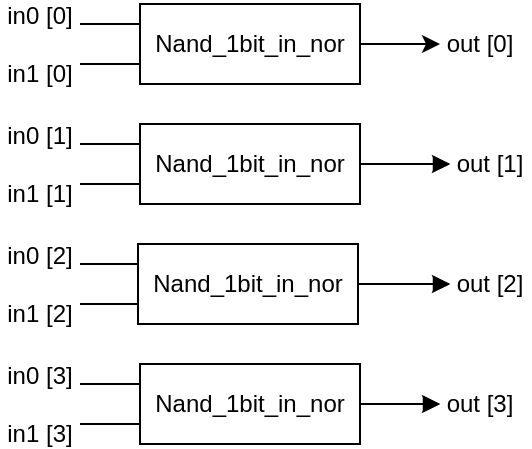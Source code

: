 <mxfile version="13.7.8" type="device"><diagram id="0zeqszHHsWYMUu-5XTvy" name="Page-1"><mxGraphModel dx="541" dy="323" grid="1" gridSize="10" guides="1" tooltips="1" connect="1" arrows="1" fold="1" page="1" pageScale="1" pageWidth="827" pageHeight="1169" math="0" shadow="0"><root><mxCell id="0"/><mxCell id="1" parent="0"/><mxCell id="NPaxLJts37z2vfKGwGLF-6" style="edgeStyle=orthogonalEdgeStyle;rounded=0;orthogonalLoop=1;jettySize=auto;html=1;entryX=0;entryY=0.25;entryDx=0;entryDy=0;entryPerimeter=0;endArrow=none;endFill=0;" parent="1" edge="1"><mxGeometry relative="1" as="geometry"><mxPoint x="330" y="310" as="sourcePoint"/><mxPoint x="360" y="310" as="targetPoint"/></mxGeometry></mxCell><mxCell id="NPaxLJts37z2vfKGwGLF-7" style="edgeStyle=orthogonalEdgeStyle;rounded=0;orthogonalLoop=1;jettySize=auto;html=1;exitX=0;exitY=0.75;exitDx=0;exitDy=0;exitPerimeter=0;endArrow=none;endFill=0;" parent="1" edge="1"><mxGeometry relative="1" as="geometry"><mxPoint x="330" y="330" as="targetPoint"/><mxPoint x="360" y="330" as="sourcePoint"/></mxGeometry></mxCell><mxCell id="NPaxLJts37z2vfKGwGLF-8" style="edgeStyle=orthogonalEdgeStyle;rounded=0;orthogonalLoop=1;jettySize=auto;html=1;exitX=0;exitY=0.25;exitDx=0;exitDy=0;exitPerimeter=0;endArrow=none;endFill=0;" parent="1" edge="1"><mxGeometry relative="1" as="geometry"><mxPoint x="330" y="370" as="targetPoint"/><mxPoint x="360" y="370" as="sourcePoint"/></mxGeometry></mxCell><mxCell id="NPaxLJts37z2vfKGwGLF-9" style="edgeStyle=orthogonalEdgeStyle;rounded=0;orthogonalLoop=1;jettySize=auto;html=1;exitX=0;exitY=0.75;exitDx=0;exitDy=0;exitPerimeter=0;endArrow=none;endFill=0;" parent="1" edge="1"><mxGeometry relative="1" as="geometry"><mxPoint x="330" y="390" as="targetPoint"/><mxPoint x="360" y="390" as="sourcePoint"/></mxGeometry></mxCell><mxCell id="NPaxLJts37z2vfKGwGLF-19" style="edgeStyle=orthogonalEdgeStyle;rounded=0;orthogonalLoop=1;jettySize=auto;html=1;exitX=1;exitY=0.5;exitDx=0;exitDy=0;exitPerimeter=0;endArrow=block;endFill=1;" parent="1" edge="1"><mxGeometry relative="1" as="geometry"><mxPoint x="515" y="380" as="targetPoint"/><mxPoint x="505" y="380" as="sourcePoint"/></mxGeometry></mxCell><mxCell id="NPaxLJts37z2vfKGwGLF-10" style="edgeStyle=orthogonalEdgeStyle;rounded=0;orthogonalLoop=1;jettySize=auto;html=1;exitX=0;exitY=0.25;exitDx=0;exitDy=0;exitPerimeter=0;endArrow=none;endFill=0;" parent="1" edge="1"><mxGeometry relative="1" as="geometry"><mxPoint x="330" y="430" as="targetPoint"/><mxPoint x="360" y="430" as="sourcePoint"/></mxGeometry></mxCell><mxCell id="NPaxLJts37z2vfKGwGLF-11" style="edgeStyle=orthogonalEdgeStyle;rounded=0;orthogonalLoop=1;jettySize=auto;html=1;exitX=0;exitY=0.75;exitDx=0;exitDy=0;exitPerimeter=0;endArrow=none;endFill=0;" parent="1" edge="1"><mxGeometry relative="1" as="geometry"><mxPoint x="330" y="450" as="targetPoint"/><mxPoint x="360" y="450" as="sourcePoint"/></mxGeometry></mxCell><mxCell id="NPaxLJts37z2vfKGwGLF-20" style="edgeStyle=orthogonalEdgeStyle;rounded=0;orthogonalLoop=1;jettySize=auto;html=1;exitX=1;exitY=0.5;exitDx=0;exitDy=0;exitPerimeter=0;endArrow=block;endFill=1;" parent="1" edge="1"><mxGeometry relative="1" as="geometry"><mxPoint x="515" y="440" as="targetPoint"/><mxPoint x="505" y="440" as="sourcePoint"/></mxGeometry></mxCell><mxCell id="NPaxLJts37z2vfKGwGLF-12" style="edgeStyle=orthogonalEdgeStyle;rounded=0;orthogonalLoop=1;jettySize=auto;html=1;exitX=0;exitY=0.25;exitDx=0;exitDy=0;exitPerimeter=0;endArrow=none;endFill=0;" parent="1" edge="1"><mxGeometry relative="1" as="geometry"><mxPoint x="330" y="490" as="targetPoint"/><mxPoint x="360" y="490" as="sourcePoint"/></mxGeometry></mxCell><mxCell id="NPaxLJts37z2vfKGwGLF-13" style="edgeStyle=orthogonalEdgeStyle;rounded=0;orthogonalLoop=1;jettySize=auto;html=1;exitX=0;exitY=0.75;exitDx=0;exitDy=0;exitPerimeter=0;endArrow=none;endFill=0;" parent="1" edge="1"><mxGeometry relative="1" as="geometry"><mxPoint x="330" y="510" as="targetPoint"/><mxPoint x="360" y="510" as="sourcePoint"/></mxGeometry></mxCell><mxCell id="NPaxLJts37z2vfKGwGLF-21" style="edgeStyle=orthogonalEdgeStyle;rounded=0;orthogonalLoop=1;jettySize=auto;html=1;exitX=1;exitY=0.5;exitDx=0;exitDy=0;exitPerimeter=0;endArrow=block;endFill=1;" parent="1" edge="1"><mxGeometry relative="1" as="geometry"><mxPoint x="510" y="500" as="targetPoint"/><mxPoint x="500" y="500" as="sourcePoint"/></mxGeometry></mxCell><mxCell id="NPaxLJts37z2vfKGwGLF-14" value="in0 [0]&lt;br style=&quot;font-size: 8px&quot;&gt;&lt;br style=&quot;font-size: 8px&quot;&gt;in1 [0]" style="text;html=1;strokeColor=none;fillColor=none;align=center;verticalAlign=middle;whiteSpace=wrap;rounded=0;" parent="1" vertex="1"><mxGeometry x="290" y="310" width="40" height="20" as="geometry"/></mxCell><mxCell id="NPaxLJts37z2vfKGwGLF-15" value="in0 [1]&lt;br style=&quot;font-size: 8px&quot;&gt;&lt;br style=&quot;font-size: 8px&quot;&gt;in1 [1]" style="text;html=1;strokeColor=none;fillColor=none;align=center;verticalAlign=middle;whiteSpace=wrap;rounded=0;" parent="1" vertex="1"><mxGeometry x="290" y="370" width="40" height="20" as="geometry"/></mxCell><mxCell id="NPaxLJts37z2vfKGwGLF-16" value="in0 [2]&lt;br style=&quot;font-size: 8px&quot;&gt;&lt;br style=&quot;font-size: 8px&quot;&gt;in1 [2]" style="text;html=1;strokeColor=none;fillColor=none;align=center;verticalAlign=middle;whiteSpace=wrap;rounded=0;" parent="1" vertex="1"><mxGeometry x="290" y="430" width="40" height="20" as="geometry"/></mxCell><mxCell id="NPaxLJts37z2vfKGwGLF-17" value="in0 [3]&lt;br style=&quot;font-size: 8px&quot;&gt;&lt;br style=&quot;font-size: 8px&quot;&gt;in1 [3]" style="text;html=1;strokeColor=none;fillColor=none;align=center;verticalAlign=middle;whiteSpace=wrap;rounded=0;" parent="1" vertex="1"><mxGeometry x="290" y="490" width="40" height="20" as="geometry"/></mxCell><mxCell id="NPaxLJts37z2vfKGwGLF-23" value="out [0]" style="text;html=1;strokeColor=none;fillColor=none;align=center;verticalAlign=middle;whiteSpace=wrap;rounded=0;" parent="1" vertex="1"><mxGeometry x="510" y="310" width="40" height="20" as="geometry"/></mxCell><mxCell id="NPaxLJts37z2vfKGwGLF-24" value="out [1]" style="text;html=1;strokeColor=none;fillColor=none;align=center;verticalAlign=middle;whiteSpace=wrap;rounded=0;" parent="1" vertex="1"><mxGeometry x="515" y="370" width="40" height="20" as="geometry"/></mxCell><mxCell id="NPaxLJts37z2vfKGwGLF-25" value="out [2]" style="text;html=1;strokeColor=none;fillColor=none;align=center;verticalAlign=middle;whiteSpace=wrap;rounded=0;" parent="1" vertex="1"><mxGeometry x="515" y="430" width="40" height="20" as="geometry"/></mxCell><mxCell id="NPaxLJts37z2vfKGwGLF-26" value="out [3]" style="text;html=1;strokeColor=none;fillColor=none;align=center;verticalAlign=middle;whiteSpace=wrap;rounded=0;" parent="1" vertex="1"><mxGeometry x="510" y="490" width="40" height="20" as="geometry"/></mxCell><mxCell id="T7Iu02FKjI_4q5E4LaJ1-3" value="" style="edgeStyle=orthogonalEdgeStyle;rounded=0;orthogonalLoop=1;jettySize=auto;html=1;" edge="1" parent="1" source="T7Iu02FKjI_4q5E4LaJ1-2" target="NPaxLJts37z2vfKGwGLF-23"><mxGeometry relative="1" as="geometry"/></mxCell><mxCell id="T7Iu02FKjI_4q5E4LaJ1-2" value="Nand_1bit_in_nor" style="rounded=0;whiteSpace=wrap;html=1;" vertex="1" parent="1"><mxGeometry x="360" y="300" width="110" height="40" as="geometry"/></mxCell><mxCell id="T7Iu02FKjI_4q5E4LaJ1-7" value="" style="edgeStyle=orthogonalEdgeStyle;rounded=0;orthogonalLoop=1;jettySize=auto;html=1;" edge="1" parent="1" source="T7Iu02FKjI_4q5E4LaJ1-4" target="NPaxLJts37z2vfKGwGLF-24"><mxGeometry relative="1" as="geometry"/></mxCell><mxCell id="T7Iu02FKjI_4q5E4LaJ1-4" value="Nand_1bit_in_nor" style="rounded=0;whiteSpace=wrap;html=1;" vertex="1" parent="1"><mxGeometry x="360" y="360" width="110" height="40" as="geometry"/></mxCell><mxCell id="T7Iu02FKjI_4q5E4LaJ1-8" value="" style="edgeStyle=orthogonalEdgeStyle;rounded=0;orthogonalLoop=1;jettySize=auto;html=1;" edge="1" parent="1" source="T7Iu02FKjI_4q5E4LaJ1-5" target="NPaxLJts37z2vfKGwGLF-25"><mxGeometry relative="1" as="geometry"/></mxCell><mxCell id="T7Iu02FKjI_4q5E4LaJ1-5" value="Nand_1bit_in_nor" style="rounded=0;whiteSpace=wrap;html=1;" vertex="1" parent="1"><mxGeometry x="359" y="420" width="110" height="40" as="geometry"/></mxCell><mxCell id="T7Iu02FKjI_4q5E4LaJ1-9" value="" style="edgeStyle=orthogonalEdgeStyle;rounded=0;orthogonalLoop=1;jettySize=auto;html=1;" edge="1" parent="1" source="T7Iu02FKjI_4q5E4LaJ1-6" target="NPaxLJts37z2vfKGwGLF-26"><mxGeometry relative="1" as="geometry"/></mxCell><mxCell id="T7Iu02FKjI_4q5E4LaJ1-6" value="Nand_1bit_in_nor" style="rounded=0;whiteSpace=wrap;html=1;" vertex="1" parent="1"><mxGeometry x="360" y="480" width="110" height="40" as="geometry"/></mxCell></root></mxGraphModel></diagram></mxfile>